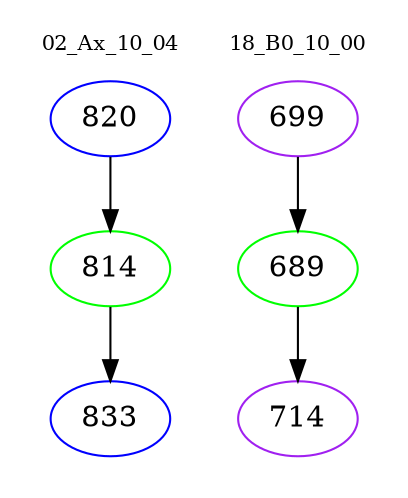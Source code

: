 digraph{
subgraph cluster_0 {
color = white
label = "02_Ax_10_04";
fontsize=10;
T0_820 [label="820", color="blue"]
T0_820 -> T0_814 [color="black"]
T0_814 [label="814", color="green"]
T0_814 -> T0_833 [color="black"]
T0_833 [label="833", color="blue"]
}
subgraph cluster_1 {
color = white
label = "18_B0_10_00";
fontsize=10;
T1_699 [label="699", color="purple"]
T1_699 -> T1_689 [color="black"]
T1_689 [label="689", color="green"]
T1_689 -> T1_714 [color="black"]
T1_714 [label="714", color="purple"]
}
}
